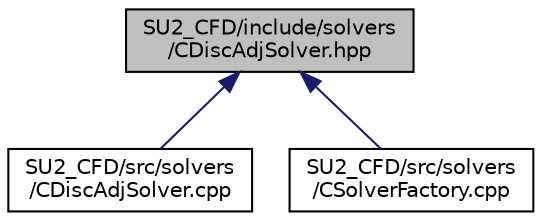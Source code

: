 digraph "SU2_CFD/include/solvers/CDiscAdjSolver.hpp"
{
 // LATEX_PDF_SIZE
  edge [fontname="Helvetica",fontsize="10",labelfontname="Helvetica",labelfontsize="10"];
  node [fontname="Helvetica",fontsize="10",shape=record];
  Node1 [label="SU2_CFD/include/solvers\l/CDiscAdjSolver.hpp",height=0.2,width=0.4,color="black", fillcolor="grey75", style="filled", fontcolor="black",tooltip="Headers of the CDiscAdjSolver class."];
  Node1 -> Node2 [dir="back",color="midnightblue",fontsize="10",style="solid",fontname="Helvetica"];
  Node2 [label="SU2_CFD/src/solvers\l/CDiscAdjSolver.cpp",height=0.2,width=0.4,color="black", fillcolor="white", style="filled",URL="$CDiscAdjSolver_8cpp.html",tooltip="Main subroutines for solving the discrete adjoint problem."];
  Node1 -> Node3 [dir="back",color="midnightblue",fontsize="10",style="solid",fontname="Helvetica"];
  Node3 [label="SU2_CFD/src/solvers\l/CSolverFactory.cpp",height=0.2,width=0.4,color="black", fillcolor="white", style="filled",URL="$CSolverFactory_8cpp.html",tooltip="Main subroutines for CSolverFactoryclass."];
}
